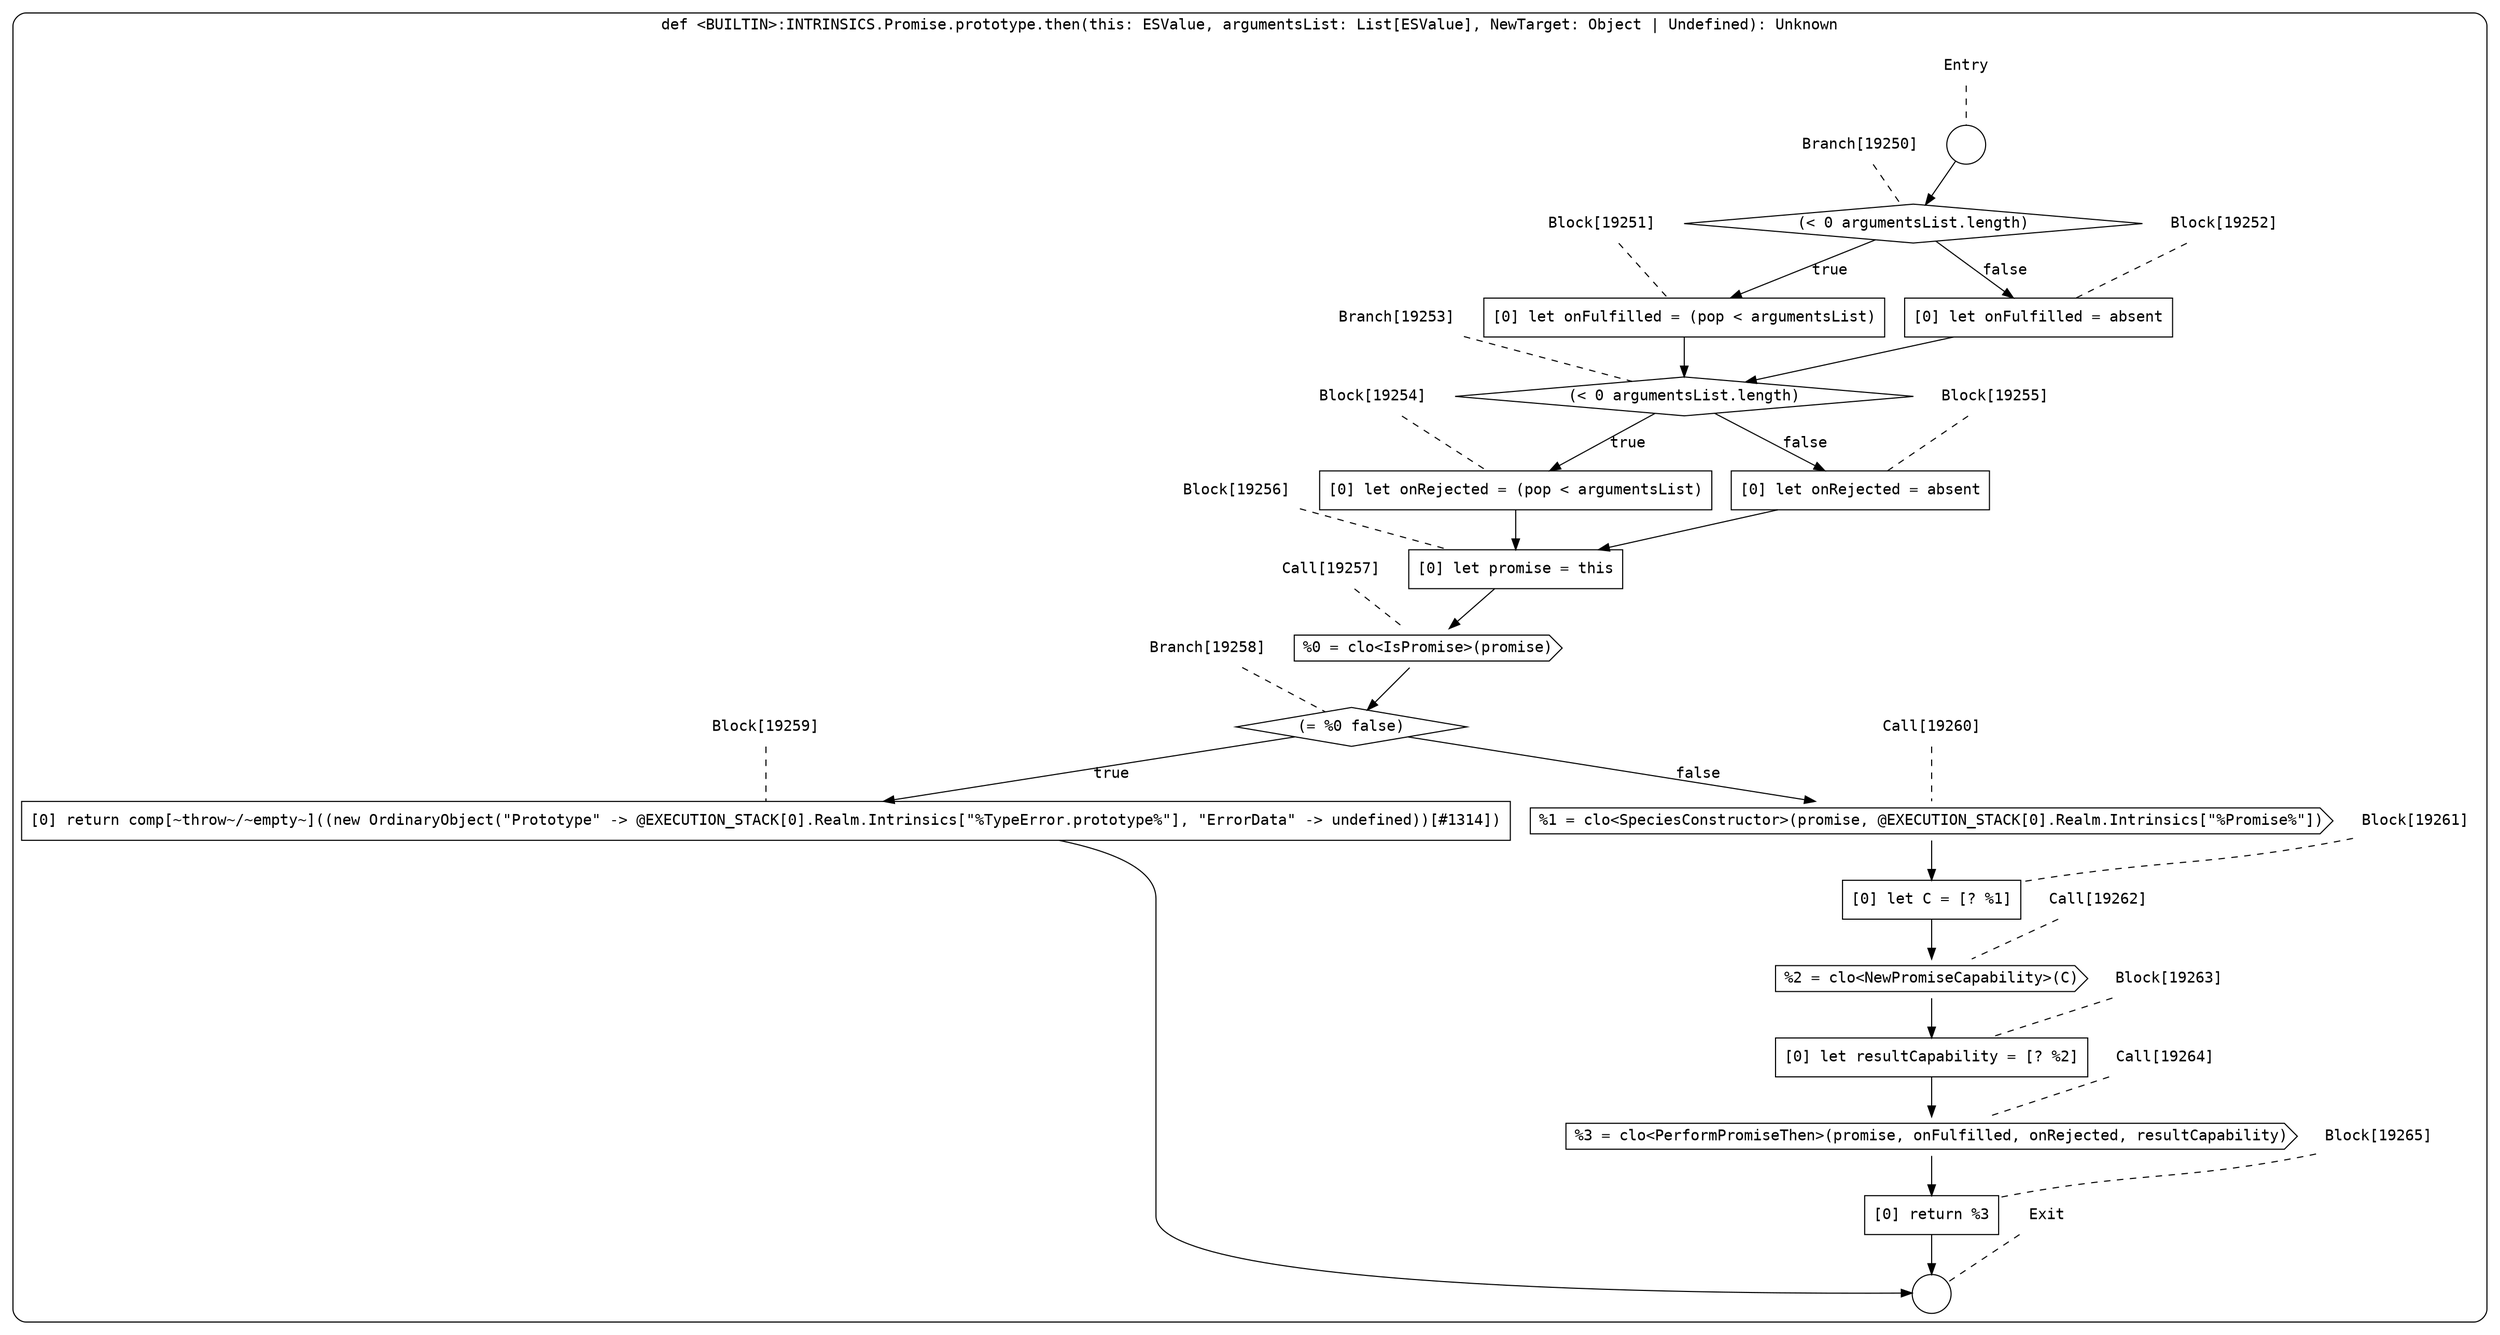 digraph {
  graph [fontname = "Consolas"]
  node [fontname = "Consolas"]
  edge [fontname = "Consolas"]
  subgraph cluster2604 {
    label = "def <BUILTIN>:INTRINSICS.Promise.prototype.then(this: ESValue, argumentsList: List[ESValue], NewTarget: Object | Undefined): Unknown"
    style = rounded
    cluster2604_entry_name [shape=none, label=<<font color="black">Entry</font>>]
    cluster2604_entry_name -> cluster2604_entry [arrowhead=none, color="black", style=dashed]
    cluster2604_entry [shape=circle label=" " color="black" fillcolor="white" style=filled]
    cluster2604_entry -> node19250 [color="black"]
    cluster2604_exit_name [shape=none, label=<<font color="black">Exit</font>>]
    cluster2604_exit_name -> cluster2604_exit [arrowhead=none, color="black", style=dashed]
    cluster2604_exit [shape=circle label=" " color="black" fillcolor="white" style=filled]
    node19250_name [shape=none, label=<<font color="black">Branch[19250]</font>>]
    node19250_name -> node19250 [arrowhead=none, color="black", style=dashed]
    node19250 [shape=diamond, label=<<font color="black">(&lt; 0 argumentsList.length)</font>> color="black" fillcolor="white", style=filled]
    node19250 -> node19251 [label=<<font color="black">true</font>> color="black"]
    node19250 -> node19252 [label=<<font color="black">false</font>> color="black"]
    node19251_name [shape=none, label=<<font color="black">Block[19251]</font>>]
    node19251_name -> node19251 [arrowhead=none, color="black", style=dashed]
    node19251 [shape=box, label=<<font color="black">[0] let onFulfilled = (pop &lt; argumentsList)<BR ALIGN="LEFT"/></font>> color="black" fillcolor="white", style=filled]
    node19251 -> node19253 [color="black"]
    node19252_name [shape=none, label=<<font color="black">Block[19252]</font>>]
    node19252_name -> node19252 [arrowhead=none, color="black", style=dashed]
    node19252 [shape=box, label=<<font color="black">[0] let onFulfilled = absent<BR ALIGN="LEFT"/></font>> color="black" fillcolor="white", style=filled]
    node19252 -> node19253 [color="black"]
    node19253_name [shape=none, label=<<font color="black">Branch[19253]</font>>]
    node19253_name -> node19253 [arrowhead=none, color="black", style=dashed]
    node19253 [shape=diamond, label=<<font color="black">(&lt; 0 argumentsList.length)</font>> color="black" fillcolor="white", style=filled]
    node19253 -> node19254 [label=<<font color="black">true</font>> color="black"]
    node19253 -> node19255 [label=<<font color="black">false</font>> color="black"]
    node19254_name [shape=none, label=<<font color="black">Block[19254]</font>>]
    node19254_name -> node19254 [arrowhead=none, color="black", style=dashed]
    node19254 [shape=box, label=<<font color="black">[0] let onRejected = (pop &lt; argumentsList)<BR ALIGN="LEFT"/></font>> color="black" fillcolor="white", style=filled]
    node19254 -> node19256 [color="black"]
    node19255_name [shape=none, label=<<font color="black">Block[19255]</font>>]
    node19255_name -> node19255 [arrowhead=none, color="black", style=dashed]
    node19255 [shape=box, label=<<font color="black">[0] let onRejected = absent<BR ALIGN="LEFT"/></font>> color="black" fillcolor="white", style=filled]
    node19255 -> node19256 [color="black"]
    node19256_name [shape=none, label=<<font color="black">Block[19256]</font>>]
    node19256_name -> node19256 [arrowhead=none, color="black", style=dashed]
    node19256 [shape=box, label=<<font color="black">[0] let promise = this<BR ALIGN="LEFT"/></font>> color="black" fillcolor="white", style=filled]
    node19256 -> node19257 [color="black"]
    node19257_name [shape=none, label=<<font color="black">Call[19257]</font>>]
    node19257_name -> node19257 [arrowhead=none, color="black", style=dashed]
    node19257 [shape=cds, label=<<font color="black">%0 = clo&lt;IsPromise&gt;(promise)</font>> color="black" fillcolor="white", style=filled]
    node19257 -> node19258 [color="black"]
    node19258_name [shape=none, label=<<font color="black">Branch[19258]</font>>]
    node19258_name -> node19258 [arrowhead=none, color="black", style=dashed]
    node19258 [shape=diamond, label=<<font color="black">(= %0 false)</font>> color="black" fillcolor="white", style=filled]
    node19258 -> node19259 [label=<<font color="black">true</font>> color="black"]
    node19258 -> node19260 [label=<<font color="black">false</font>> color="black"]
    node19259_name [shape=none, label=<<font color="black">Block[19259]</font>>]
    node19259_name -> node19259 [arrowhead=none, color="black", style=dashed]
    node19259 [shape=box, label=<<font color="black">[0] return comp[~throw~/~empty~]((new OrdinaryObject(&quot;Prototype&quot; -&gt; @EXECUTION_STACK[0].Realm.Intrinsics[&quot;%TypeError.prototype%&quot;], &quot;ErrorData&quot; -&gt; undefined))[#1314])<BR ALIGN="LEFT"/></font>> color="black" fillcolor="white", style=filled]
    node19259 -> cluster2604_exit [color="black"]
    node19260_name [shape=none, label=<<font color="black">Call[19260]</font>>]
    node19260_name -> node19260 [arrowhead=none, color="black", style=dashed]
    node19260 [shape=cds, label=<<font color="black">%1 = clo&lt;SpeciesConstructor&gt;(promise, @EXECUTION_STACK[0].Realm.Intrinsics[&quot;%Promise%&quot;])</font>> color="black" fillcolor="white", style=filled]
    node19260 -> node19261 [color="black"]
    node19261_name [shape=none, label=<<font color="black">Block[19261]</font>>]
    node19261_name -> node19261 [arrowhead=none, color="black", style=dashed]
    node19261 [shape=box, label=<<font color="black">[0] let C = [? %1]<BR ALIGN="LEFT"/></font>> color="black" fillcolor="white", style=filled]
    node19261 -> node19262 [color="black"]
    node19262_name [shape=none, label=<<font color="black">Call[19262]</font>>]
    node19262_name -> node19262 [arrowhead=none, color="black", style=dashed]
    node19262 [shape=cds, label=<<font color="black">%2 = clo&lt;NewPromiseCapability&gt;(C)</font>> color="black" fillcolor="white", style=filled]
    node19262 -> node19263 [color="black"]
    node19263_name [shape=none, label=<<font color="black">Block[19263]</font>>]
    node19263_name -> node19263 [arrowhead=none, color="black", style=dashed]
    node19263 [shape=box, label=<<font color="black">[0] let resultCapability = [? %2]<BR ALIGN="LEFT"/></font>> color="black" fillcolor="white", style=filled]
    node19263 -> node19264 [color="black"]
    node19264_name [shape=none, label=<<font color="black">Call[19264]</font>>]
    node19264_name -> node19264 [arrowhead=none, color="black", style=dashed]
    node19264 [shape=cds, label=<<font color="black">%3 = clo&lt;PerformPromiseThen&gt;(promise, onFulfilled, onRejected, resultCapability)</font>> color="black" fillcolor="white", style=filled]
    node19264 -> node19265 [color="black"]
    node19265_name [shape=none, label=<<font color="black">Block[19265]</font>>]
    node19265_name -> node19265 [arrowhead=none, color="black", style=dashed]
    node19265 [shape=box, label=<<font color="black">[0] return %3<BR ALIGN="LEFT"/></font>> color="black" fillcolor="white", style=filled]
    node19265 -> cluster2604_exit [color="black"]
  }
}